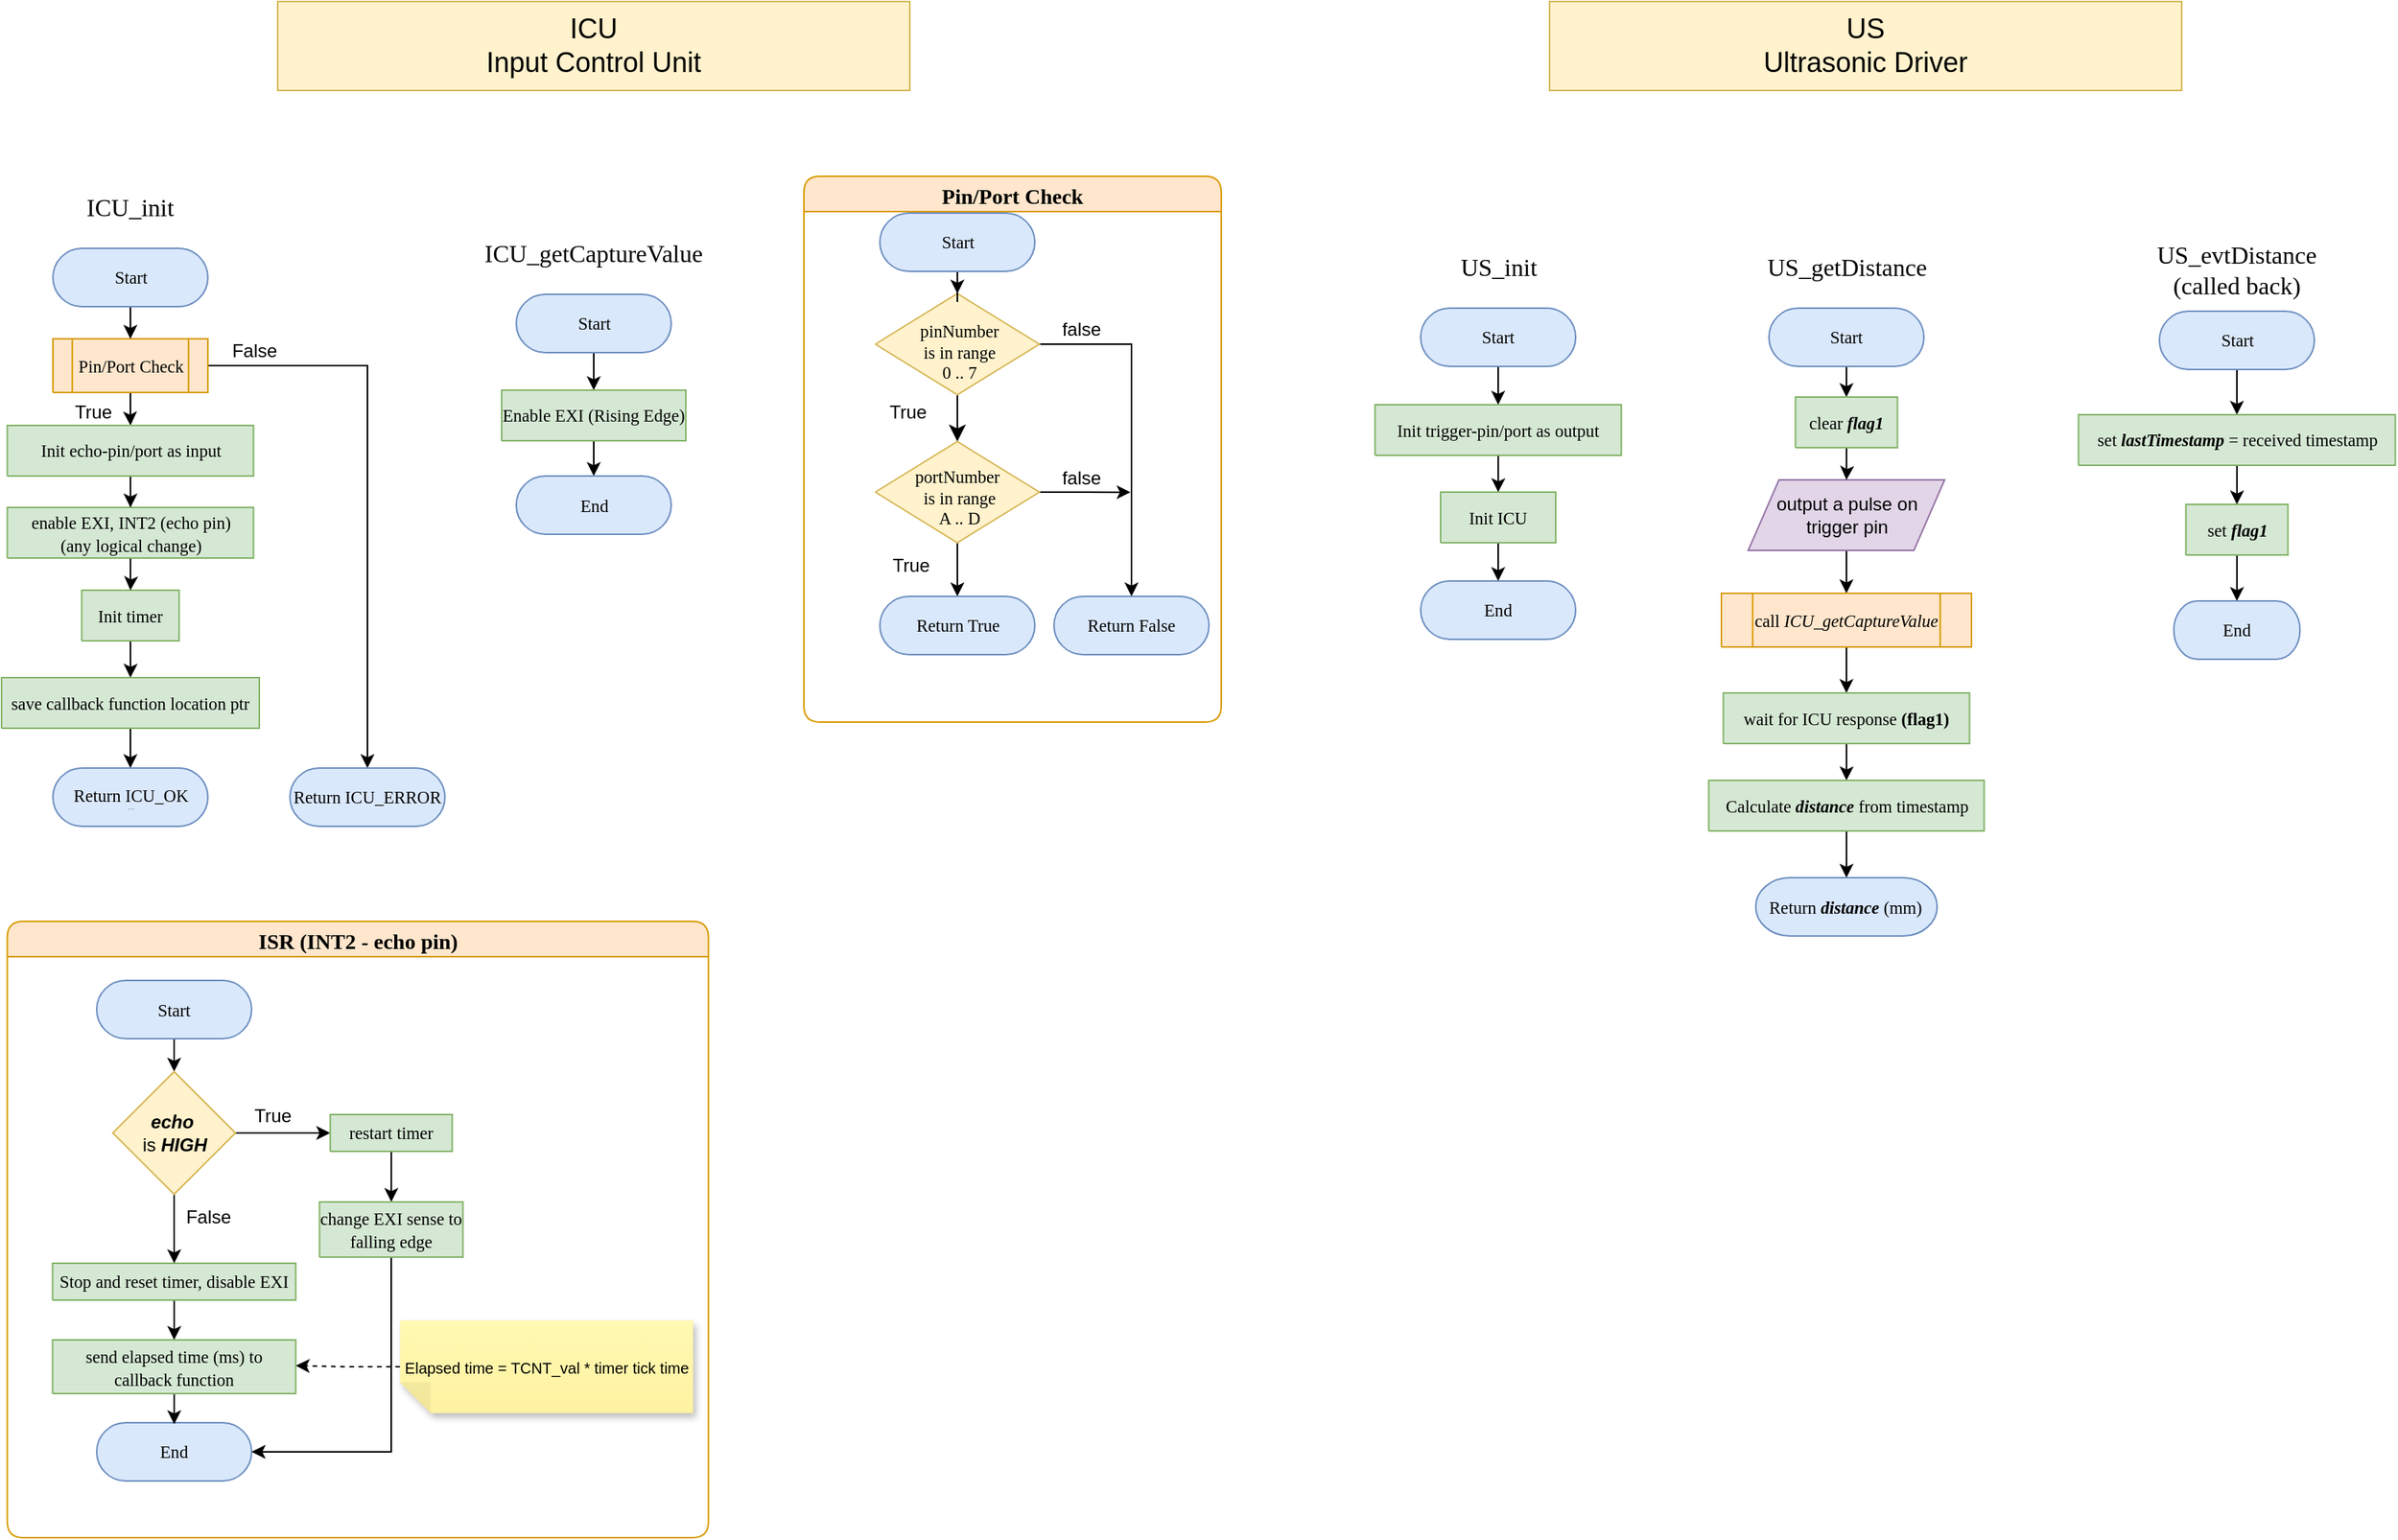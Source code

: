<mxfile version="21.2.8" type="device">
  <diagram name="Page-1" id="7oLeeqB4X83rpsUO6XK-">
    <mxGraphModel dx="1518" dy="399" grid="0" gridSize="10" guides="1" tooltips="1" connect="1" arrows="1" fold="1" page="1" pageScale="1" pageWidth="827" pageHeight="1169" math="0" shadow="0">
      <root>
        <mxCell id="0" />
        <mxCell id="1" parent="0" />
        <mxCell id="MiLEQ-yQkrviwAs_aEzq-48" value="&lt;font style=&quot;font-size: 14px;&quot;&gt;Pin/Port Check&lt;/font&gt;" style="swimlane;whiteSpace=wrap;html=1;rounded=1;fontSize=16;fontFamily=Calibri;fillColor=#ffe6cc;strokeColor=#d79b00;" parent="1" vertex="1">
          <mxGeometry x="-276" y="152" width="272" height="356" as="geometry">
            <mxRectangle x="-207" y="152.5" width="134" height="31" as="alternateBounds" />
          </mxGeometry>
        </mxCell>
        <mxCell id="MiLEQ-yQkrviwAs_aEzq-109" value="" style="edgeStyle=none;curved=1;rounded=1;orthogonalLoop=1;jettySize=auto;html=1;fontSize=12;startSize=8;endSize=8;entryX=0.5;entryY=0;entryDx=0;entryDy=0;entryPerimeter=0;" parent="MiLEQ-yQkrviwAs_aEzq-48" source="MiLEQ-yQkrviwAs_aEzq-51" target="MiLEQ-yQkrviwAs_aEzq-53" edge="1">
          <mxGeometry relative="1" as="geometry">
            <mxPoint x="100" y="187.5" as="targetPoint" />
          </mxGeometry>
        </mxCell>
        <mxCell id="kMEfwHQH93kzNKrFXiIq-14" style="edgeStyle=orthogonalEdgeStyle;rounded=0;orthogonalLoop=1;jettySize=auto;html=1;exitX=1;exitY=0.5;exitDx=0;exitDy=0;exitPerimeter=0;entryX=0.5;entryY=0;entryDx=0;entryDy=0;entryPerimeter=0;" edge="1" parent="MiLEQ-yQkrviwAs_aEzq-48" source="MiLEQ-yQkrviwAs_aEzq-51" target="kMEfwHQH93kzNKrFXiIq-11">
          <mxGeometry relative="1" as="geometry" />
        </mxCell>
        <UserObject label="" Function="EN_DIO_Error_T DIO_init(uint8_t pinNumber, EN_DIO_PORT_T portNumber, EN_DIO_DIRECTION_T direction);" tags="Flowchart" id="MiLEQ-yQkrviwAs_aEzq-51">
          <mxCell style="vsdxID=210;fillColor=#fff2cc;shape=stencil(UzV2Ls5ILEhVNTIoLinKz04tz0wpyVA1dlE1MsrMy0gtyiwBslSNXVWNndPyi1LTi/JL81Ig/IJEkEoQKze/DGRCBUSfAUiHkUElhGcK4bpBVOZk5iGpNEVVikeloQHZpsK0YlWLz1QgA+HFtMycHEgIIcujBwlQCBKcxq4A);strokeColor=#d6b656;spacingTop=-1;spacingBottom=-1;spacingLeft=-1;spacingRight=-1;points=[[1,0.5,0],[0.5,0,0],[0.5,0,0]];labelBackgroundColor=none;rounded=1;html=1;whiteSpace=wrap;fontFamily=Calibri;" parent="MiLEQ-yQkrviwAs_aEzq-48" vertex="1">
            <mxGeometry x="46.5" y="76.5" width="107" height="66" as="geometry" />
          </mxCell>
        </UserObject>
        <mxCell id="MiLEQ-yQkrviwAs_aEzq-52" value="&lt;div style=&quot;font-size: 1px&quot;&gt;&lt;p style=&quot;text-align:center;margin-left:0;margin-right:0;margin-top:0px;margin-bottom:0px;text-indent:0;vertical-align:middle;direction:ltr;&quot;&gt;&lt;font style=&quot;font-size: 11.29px; direction: ltr; letter-spacing: 0px; line-height: 120%; opacity: 1;&quot;&gt;pinNumber&lt;br&gt;is in range&lt;br&gt;0 .. 7&lt;br&gt;&lt;/font&gt;&lt;/p&gt;&lt;/div&gt;" style="text;vsdxID=210;fillColor=none;gradientColor=none;strokeColor=none;spacingTop=-1;spacingBottom=-1;spacingLeft=-1;spacingRight=-1;points=[[1,0.5,0],[0.5,0,0],[0.5,0,0]];labelBackgroundColor=none;rounded=1;html=1;whiteSpace=wrap;verticalAlign=middle;align=center;overflow=width;;html=1;fontColor=#000000;fontFamily=Calibri;" parent="MiLEQ-yQkrviwAs_aEzq-51" vertex="1">
          <mxGeometry x="10.93" y="13.66" width="89.27" height="50.01" as="geometry" />
        </mxCell>
        <mxCell id="kMEfwHQH93kzNKrFXiIq-4" style="edgeStyle=orthogonalEdgeStyle;rounded=0;orthogonalLoop=1;jettySize=auto;html=1;entryX=0.5;entryY=0;entryDx=0;entryDy=0;entryPerimeter=0;" edge="1" parent="MiLEQ-yQkrviwAs_aEzq-48" source="MiLEQ-yQkrviwAs_aEzq-53" target="kMEfwHQH93kzNKrFXiIq-3">
          <mxGeometry relative="1" as="geometry" />
        </mxCell>
        <mxCell id="kMEfwHQH93kzNKrFXiIq-15" style="edgeStyle=orthogonalEdgeStyle;rounded=0;orthogonalLoop=1;jettySize=auto;html=1;exitX=1;exitY=0.5;exitDx=0;exitDy=0;exitPerimeter=0;" edge="1" parent="MiLEQ-yQkrviwAs_aEzq-48" source="MiLEQ-yQkrviwAs_aEzq-53">
          <mxGeometry relative="1" as="geometry">
            <mxPoint x="212.905" y="206.095" as="targetPoint" />
          </mxGeometry>
        </mxCell>
        <UserObject label="" Function="EN_DIO_Error_T DIO_init(uint8_t pinNumber, EN_DIO_PORT_T portNumber, EN_DIO_DIRECTION_T direction);" tags="Flowchart" id="MiLEQ-yQkrviwAs_aEzq-53">
          <mxCell style="vsdxID=216;fillColor=#fff2cc;shape=stencil(UzV2Ls5ILEhVNTIoLinKz04tz0wpyVA1dlE1MsrMy0gtyiwBslSNXVWNndPyi1LTi/JL81Ig/IJEkEoQKze/DGRCBUSfAUiHkUElhGcK4bpBVOZk5iGpNEVVikeloQHZpsK0YlWLz1QgA+HFtMycHEgIIcujBwlQCBKcxq4A);strokeColor=#d6b656;spacingTop=-1;spacingBottom=-1;spacingLeft=-1;spacingRight=-1;points=[[1,0.5,0],[0.5,0,0],[0.5,0,0]];labelBackgroundColor=none;rounded=1;html=1;whiteSpace=wrap;fontFamily=Calibri;" parent="MiLEQ-yQkrviwAs_aEzq-48" vertex="1">
            <mxGeometry x="46.5" y="173" width="107" height="66" as="geometry" />
          </mxCell>
        </UserObject>
        <mxCell id="MiLEQ-yQkrviwAs_aEzq-54" value="&lt;div style=&quot;font-size: 1px&quot;&gt;&lt;p style=&quot;text-align:center;margin-left:0;margin-right:0;margin-top:0px;margin-bottom:0px;text-indent:0;vertical-align:middle;direction:ltr;&quot;&gt;&lt;font style=&quot;font-size: 11.29px; direction: ltr; letter-spacing: 0px; line-height: 120%; opacity: 1;&quot;&gt;portNumber&amp;nbsp;&lt;br&gt;is in range&lt;br&gt;A .. D&lt;br&gt;&lt;/font&gt;&lt;/p&gt;&lt;/div&gt;" style="text;vsdxID=216;fillColor=none;gradientColor=none;strokeColor=none;spacingTop=-1;spacingBottom=-1;spacingLeft=-1;spacingRight=-1;points=[[1,0.5,0],[0.5,0,0],[0.5,0,0]];labelBackgroundColor=none;rounded=1;html=1;whiteSpace=wrap;verticalAlign=middle;align=center;overflow=width;;html=1;fontColor=#000000;fontFamily=Calibri;" parent="MiLEQ-yQkrviwAs_aEzq-53" vertex="1">
          <mxGeometry x="10.93" y="11.66" width="89.27" height="50.01" as="geometry" />
        </mxCell>
        <mxCell id="kMEfwHQH93kzNKrFXiIq-2" style="edgeStyle=orthogonalEdgeStyle;rounded=0;orthogonalLoop=1;jettySize=auto;html=1;entryX=0.5;entryY=0;entryDx=0;entryDy=0;entryPerimeter=0;" edge="1" parent="MiLEQ-yQkrviwAs_aEzq-48" source="kMEfwHQH93kzNKrFXiIq-1" target="MiLEQ-yQkrviwAs_aEzq-51">
          <mxGeometry relative="1" as="geometry" />
        </mxCell>
        <UserObject label="&lt;div style=&quot;font-size: 1px&quot;&gt;&lt;font style=&quot;font-size: 11.29px; direction: ltr; letter-spacing: 0px; line-height: 120%; opacity: 1;&quot;&gt;Start&lt;br&gt;&lt;/font&gt;&lt;/div&gt;" Function="EN_DIO_Error_T DIO_init(uint8_t pinNumber, EN_DIO_PORT_T portNumber, EN_DIO_DIRECTION_T direction);" tags="Flowchart" id="kMEfwHQH93kzNKrFXiIq-1">
          <mxCell style="verticalAlign=middle;align=center;overflow=width;vsdxID=30;fillColor=#dae8fc;shape=stencil(tVLREoIgEPwaHnEQxsl3s/9gEpSJwDko7e+DsEkze2l627vdu5uFRaxyHe8FosR5sCcxqMZ3iO0Rpcp0ApQPCLEasUpaEC3Yi2lS3fOojOhsr3HDmObyMtsVcYqS29Qh5FEfklwrM5OXeUa/yjkcAwfr7TDpiyTfXvjkMR+Vw2A998qaBac5tAKHU1hq3i4oNwjRr9ofvayt/+Rk+yX/4iWA159KpXWKxJx/z0Bopfyw+g4=);strokeColor=#6c8ebf;spacingTop=-1;spacingBottom=-1;spacingLeft=-1;spacingRight=-1;points=[[0.5,1,0],[0.5,0,0],[0,0.5,0],[1,0.5,0]];labelBackgroundColor=none;rounded=1;html=1;whiteSpace=wrap;fontFamily=Calibri;" vertex="1" parent="MiLEQ-yQkrviwAs_aEzq-48">
            <mxGeometry x="49.5" y="24" width="101" height="38" as="geometry" />
          </mxCell>
        </UserObject>
        <UserObject label="&lt;div style=&quot;font-size: 1px&quot;&gt;&lt;font style=&quot;font-size: 11.29px; direction: ltr; letter-spacing: 0px; line-height: 120%; opacity: 1;&quot;&gt;Return True&lt;br&gt;&lt;/font&gt;&lt;/div&gt;" Function="EN_DIO_Error_T DIO_init(uint8_t pinNumber, EN_DIO_PORT_T portNumber, EN_DIO_DIRECTION_T direction);" tags="Flowchart" id="kMEfwHQH93kzNKrFXiIq-3">
          <mxCell style="verticalAlign=middle;align=center;overflow=width;vsdxID=30;fillColor=#dae8fc;shape=stencil(tVLREoIgEPwaHnEQxsl3s/9gEpSJwDko7e+DsEkze2l627vdu5uFRaxyHe8FosR5sCcxqMZ3iO0Rpcp0ApQPCLEasUpaEC3Yi2lS3fOojOhsr3HDmObyMtsVcYqS29Qh5FEfklwrM5OXeUa/yjkcAwfr7TDpiyTfXvjkMR+Vw2A998qaBac5tAKHU1hq3i4oNwjRr9ofvayt/+Rk+yX/4iWA159KpXWKxJx/z0Bopfyw+g4=);strokeColor=#6c8ebf;spacingTop=-1;spacingBottom=-1;spacingLeft=-1;spacingRight=-1;points=[[0.5,1,0],[0.5,0,0],[0,0.5,0],[1,0.5,0]];labelBackgroundColor=none;rounded=1;html=1;whiteSpace=wrap;fontFamily=Calibri;" vertex="1" parent="MiLEQ-yQkrviwAs_aEzq-48">
            <mxGeometry x="49.5" y="274" width="101" height="38" as="geometry" />
          </mxCell>
        </UserObject>
        <mxCell id="kMEfwHQH93kzNKrFXiIq-7" value="True" style="text;html=1;strokeColor=none;fillColor=none;align=center;verticalAlign=middle;whiteSpace=wrap;rounded=0;" vertex="1" parent="MiLEQ-yQkrviwAs_aEzq-48">
          <mxGeometry x="38.25" y="139" width="60" height="30" as="geometry" />
        </mxCell>
        <mxCell id="kMEfwHQH93kzNKrFXiIq-8" value="True" style="text;html=1;strokeColor=none;fillColor=none;align=center;verticalAlign=middle;whiteSpace=wrap;rounded=0;" vertex="1" parent="MiLEQ-yQkrviwAs_aEzq-48">
          <mxGeometry x="40.25" y="239" width="60" height="30" as="geometry" />
        </mxCell>
        <mxCell id="kMEfwHQH93kzNKrFXiIq-9" value="false" style="text;html=1;strokeColor=none;fillColor=none;align=center;verticalAlign=middle;whiteSpace=wrap;rounded=0;" vertex="1" parent="MiLEQ-yQkrviwAs_aEzq-48">
          <mxGeometry x="150.5" y="84" width="60" height="31" as="geometry" />
        </mxCell>
        <mxCell id="kMEfwHQH93kzNKrFXiIq-10" value="false" style="text;html=1;strokeColor=none;fillColor=none;align=center;verticalAlign=middle;whiteSpace=wrap;rounded=0;" vertex="1" parent="MiLEQ-yQkrviwAs_aEzq-48">
          <mxGeometry x="150.5" y="181" width="60" height="31" as="geometry" />
        </mxCell>
        <UserObject label="&lt;div style=&quot;font-size: 1px&quot;&gt;&lt;font style=&quot;font-size: 11.29px; direction: ltr; letter-spacing: 0px; line-height: 120%; opacity: 1;&quot;&gt;Return False&lt;br&gt;&lt;/font&gt;&lt;/div&gt;" Function="EN_DIO_Error_T DIO_init(uint8_t pinNumber, EN_DIO_PORT_T portNumber, EN_DIO_DIRECTION_T direction);" tags="Flowchart" id="kMEfwHQH93kzNKrFXiIq-11">
          <mxCell style="verticalAlign=middle;align=center;overflow=width;vsdxID=30;fillColor=#dae8fc;shape=stencil(tVLREoIgEPwaHnEQxsl3s/9gEpSJwDko7e+DsEkze2l627vdu5uFRaxyHe8FosR5sCcxqMZ3iO0Rpcp0ApQPCLEasUpaEC3Yi2lS3fOojOhsr3HDmObyMtsVcYqS29Qh5FEfklwrM5OXeUa/yjkcAwfr7TDpiyTfXvjkMR+Vw2A998qaBac5tAKHU1hq3i4oNwjRr9ofvayt/+Rk+yX/4iWA159KpXWKxJx/z0Bopfyw+g4=);strokeColor=#6c8ebf;spacingTop=-1;spacingBottom=-1;spacingLeft=-1;spacingRight=-1;points=[[0.5,1,0],[0.5,0,0],[0,0.5,0],[1,0.5,0]];labelBackgroundColor=none;rounded=1;html=1;whiteSpace=wrap;fontFamily=Calibri;" vertex="1" parent="MiLEQ-yQkrviwAs_aEzq-48">
            <mxGeometry x="163" y="274" width="101" height="38" as="geometry" />
          </mxCell>
        </UserObject>
        <mxCell id="kMEfwHQH93kzNKrFXiIq-23" style="edgeStyle=orthogonalEdgeStyle;rounded=0;orthogonalLoop=1;jettySize=auto;html=1;entryX=0.5;entryY=0;entryDx=0;entryDy=0;entryPerimeter=0;" edge="1" parent="1" source="Cari82qWPhB8FJyJu9n--68" target="Wtc0Mjr5_YnkZb2gCMWr-1">
          <mxGeometry relative="1" as="geometry" />
        </mxCell>
        <UserObject label="&lt;div style=&quot;font-size: 1px&quot;&gt;&lt;font style=&quot;font-size: 11.29px; direction: ltr; letter-spacing: 0px; line-height: 120%; opacity: 1;&quot;&gt;Start&lt;br&gt;&lt;/font&gt;&lt;/div&gt;" Function="EN_DIO_Error_T DIO_init(uint8_t pinNumber, EN_DIO_PORT_T portNumber, EN_DIO_DIRECTION_T direction);" tags="Flowchart" id="Cari82qWPhB8FJyJu9n--68">
          <mxCell style="verticalAlign=middle;align=center;overflow=width;vsdxID=30;fillColor=#dae8fc;shape=stencil(tVLREoIgEPwaHnEQxsl3s/9gEpSJwDko7e+DsEkze2l627vdu5uFRaxyHe8FosR5sCcxqMZ3iO0Rpcp0ApQPCLEasUpaEC3Yi2lS3fOojOhsr3HDmObyMtsVcYqS29Qh5FEfklwrM5OXeUa/yjkcAwfr7TDpiyTfXvjkMR+Vw2A998qaBac5tAKHU1hq3i4oNwjRr9ofvayt/+Rk+yX/4iWA159KpXWKxJx/z0Bopfyw+g4=);strokeColor=#6c8ebf;spacingTop=-1;spacingBottom=-1;spacingLeft=-1;spacingRight=-1;points=[[0.5,1,0],[0.5,0,0],[0,0.5,0],[1,0.5,0]];labelBackgroundColor=none;rounded=1;html=1;whiteSpace=wrap;fontFamily=Calibri;" parent="1" vertex="1">
            <mxGeometry x="126" y="238" width="101" height="38" as="geometry" />
          </mxCell>
        </UserObject>
        <mxCell id="waw0lP77cIF_jgCd4xR0-8" style="edgeStyle=orthogonalEdgeStyle;rounded=0;orthogonalLoop=1;jettySize=auto;html=1;entryX=0.5;entryY=0;entryDx=0;entryDy=0;entryPerimeter=0;" parent="1" source="Wtc0Mjr5_YnkZb2gCMWr-1" target="waw0lP77cIF_jgCd4xR0-2" edge="1">
          <mxGeometry relative="1" as="geometry" />
        </mxCell>
        <UserObject label="&lt;div style=&quot;font-size: 1px&quot;&gt;&lt;font style=&quot;font-size: 11.29px; direction: ltr; letter-spacing: 0px; line-height: 120%; opacity: 1;&quot;&gt;Init trigger-pin/port as output&lt;br&gt;&lt;/font&gt;&lt;/div&gt;" Function="EN_DIO_Error_T DIO_toggle(uint8_t pinNumber, EN_DIO_PORT_T portNumber);  " tags="Flowchart" id="Wtc0Mjr5_YnkZb2gCMWr-1">
          <mxCell style="verticalAlign=middle;align=center;overflow=width;vsdxID=274;fillColor=#d5e8d4;shape=stencil(nZBLDoAgDERP0z3SIyjew0SURgSD+Lu9kMZoXLhwN9O+tukAlrNpJg1SzDH4QW/URgNYgZTkjA4UkwJUgGXng+6DX1zLfmoymdXo17xh5zmRJ6Q42BWCfc2oJfdAr+Yv+AP9Cb7OJ3H/2JG1HNGz/84klThPVCc=);strokeColor=#82b366;spacingTop=-1;spacingBottom=-1;spacingLeft=-1;spacingRight=-1;points=[[0,0.5,0],[1,0.5,0],[0.5,1,0],[0.5,0,0]];labelBackgroundColor=none;rounded=1;html=1;whiteSpace=wrap;fontFamily=Calibri;" parent="1" vertex="1">
            <mxGeometry x="96.25" y="301" width="160.5" height="33" as="geometry" />
          </mxCell>
        </UserObject>
        <mxCell id="waw0lP77cIF_jgCd4xR0-1" value="US_init" style="text;html=1;strokeColor=none;fillColor=none;align=center;verticalAlign=middle;whiteSpace=wrap;rounded=0;fontSize=16;fontFamily=Calibri;" parent="1" vertex="1">
          <mxGeometry x="121.5" y="196" width="110" height="30" as="geometry" />
        </mxCell>
        <mxCell id="waw0lP77cIF_jgCd4xR0-9" style="edgeStyle=orthogonalEdgeStyle;rounded=0;orthogonalLoop=1;jettySize=auto;html=1;entryX=0.5;entryY=0;entryDx=0;entryDy=0;entryPerimeter=0;" parent="1" source="waw0lP77cIF_jgCd4xR0-2" edge="1">
          <mxGeometry relative="1" as="geometry">
            <mxPoint x="176.5" y="416" as="targetPoint" />
          </mxGeometry>
        </mxCell>
        <UserObject label="&lt;div style=&quot;&quot;&gt;&lt;span style=&quot;font-size: 11.29px;&quot;&gt;Init ICU&lt;/span&gt;&lt;/div&gt;" Function="EN_DIO_Error_T DIO_toggle(uint8_t pinNumber, EN_DIO_PORT_T portNumber);  " tags="Flowchart" id="waw0lP77cIF_jgCd4xR0-2">
          <mxCell style="verticalAlign=middle;align=center;overflow=width;vsdxID=274;fillColor=#d5e8d4;shape=stencil(nZBLDoAgDERP0z3SIyjew0SURgSD+Lu9kMZoXLhwN9O+tukAlrNpJg1SzDH4QW/URgNYgZTkjA4UkwJUgGXng+6DX1zLfmoymdXo17xh5zmRJ6Q42BWCfc2oJfdAr+Yv+AP9Cb7OJ3H/2JG1HNGz/84klThPVCc=);strokeColor=#82b366;spacingTop=-1;spacingBottom=-1;spacingLeft=-1;spacingRight=-1;points=[[0,0.5,0],[1,0.5,0],[0.5,1,0],[0.5,0,0]];labelBackgroundColor=none;rounded=1;html=1;whiteSpace=wrap;fontFamily=Calibri;" parent="1" vertex="1">
            <mxGeometry x="139" y="358" width="75" height="33" as="geometry" />
          </mxCell>
        </UserObject>
        <UserObject label="&lt;div style=&quot;font-size: 1px&quot;&gt;&lt;font style=&quot;font-size: 11.29px; direction: ltr; letter-spacing: 0px; line-height: 120%; opacity: 1;&quot;&gt;End&lt;br&gt;&lt;/font&gt;&lt;/div&gt;" Function="EN_DIO_Error_T DIO_init(uint8_t pinNumber, EN_DIO_PORT_T portNumber, EN_DIO_DIRECTION_T direction);" tags="Flowchart" id="waw0lP77cIF_jgCd4xR0-4">
          <mxCell style="verticalAlign=middle;align=center;overflow=width;vsdxID=30;fillColor=#dae8fc;shape=stencil(tVLREoIgEPwaHnEQxsl3s/9gEpSJwDko7e+DsEkze2l627vdu5uFRaxyHe8FosR5sCcxqMZ3iO0Rpcp0ApQPCLEasUpaEC3Yi2lS3fOojOhsr3HDmObyMtsVcYqS29Qh5FEfklwrM5OXeUa/yjkcAwfr7TDpiyTfXvjkMR+Vw2A998qaBac5tAKHU1hq3i4oNwjRr9ofvayt/+Rk+yX/4iWA159KpXWKxJx/z0Bopfyw+g4=);strokeColor=#6c8ebf;spacingTop=-1;spacingBottom=-1;spacingLeft=-1;spacingRight=-1;points=[[0.5,1,0],[0.5,0,0],[0,0.5,0],[1,0.5,0]];labelBackgroundColor=none;rounded=1;html=1;whiteSpace=wrap;fontFamily=Calibri;" parent="1" vertex="1">
            <mxGeometry x="126" y="416" width="101" height="38" as="geometry" />
          </mxCell>
        </UserObject>
        <mxCell id="waw0lP77cIF_jgCd4xR0-11" style="rounded=1;fontColor=#000000;fontFamily=Calibri;" parent="1" vertex="1">
          <mxGeometry x="-648.75" y="494" as="geometry" />
        </mxCell>
        <mxCell id="waw0lP77cIF_jgCd4xR0-12" style="rounded=1;fontColor=#000000;fontFamily=Calibri;" parent="1" vertex="1">
          <mxGeometry x="-648.75" y="483" as="geometry" />
        </mxCell>
        <mxCell id="CZMHbth-sNcNCYmR4d3A-5" value="" style="edgeStyle=orthogonalEdgeStyle;rounded=0;orthogonalLoop=1;jettySize=auto;html=1;" parent="1" source="waw0lP77cIF_jgCd4xR0-14" target="CZMHbth-sNcNCYmR4d3A-4" edge="1">
          <mxGeometry relative="1" as="geometry" />
        </mxCell>
        <mxCell id="kMEfwHQH93kzNKrFXiIq-17" style="edgeStyle=orthogonalEdgeStyle;rounded=0;orthogonalLoop=1;jettySize=auto;html=1;entryX=0.5;entryY=0;entryDx=0;entryDy=0;entryPerimeter=0;" edge="1" parent="1" source="waw0lP77cIF_jgCd4xR0-14" target="kMEfwHQH93kzNKrFXiIq-16">
          <mxGeometry relative="1" as="geometry" />
        </mxCell>
        <UserObject label="&lt;div style=&quot;font-size: 1px&quot;&gt;&lt;font style=&quot;font-size: 11.29px; direction: ltr; letter-spacing: 0px; line-height: 120%; opacity: 1;&quot;&gt;Pin/Port Check&lt;br&gt;&lt;/font&gt;&lt;/div&gt;" Function="EN_DIO_Error_T DIO_write(uint8_t pinNumber, EN_DIO_PORT_T portNumber, uint8_t value); " tags="Flowchart" id="waw0lP77cIF_jgCd4xR0-14">
          <mxCell style="verticalAlign=middle;align=center;overflow=width;vsdxID=235;shape=stencil(nZLRDsIgDEW/pq+GlRh9n/M/loyNRoSFodO/F9JMHWYm29u99LTkFkCWg657BSiG4N1FjdQEDfIEiGS18hSiAlmBLFvnVefdzTbs+zqRSV3dPU14cJ9IHSie7ArB/syoIfuFTsVN8B90I5hdH8UnY0vG8Ire9aUFFLjbr4iV0zN2Pvl4WDP5h15OlyWLIn/teMQ/RVYv);spacingTop=-1;spacingBottom=-1;spacingLeft=-1;spacingRight=-1;points=[[0,0.5,0],[1,0.5,0],[0.5,1,0],[0.5,0,0]];labelBackgroundColor=none;rounded=1;html=1;whiteSpace=wrap;fillColor=#ffe6cc;strokeColor=#d79b00;fontFamily=Calibri;" parent="1" vertex="1">
            <mxGeometry x="-765.5" y="258" width="101" height="35" as="geometry" />
          </mxCell>
        </UserObject>
        <mxCell id="waw0lP77cIF_jgCd4xR0-15" style="edgeStyle=orthogonalEdgeStyle;rounded=0;orthogonalLoop=1;jettySize=auto;html=1;entryX=0.5;entryY=0;entryDx=0;entryDy=0;entryPerimeter=0;" parent="1" source="waw0lP77cIF_jgCd4xR0-16" target="waw0lP77cIF_jgCd4xR0-14" edge="1">
          <mxGeometry relative="1" as="geometry" />
        </mxCell>
        <UserObject label="&lt;div style=&quot;font-size: 1px&quot;&gt;&lt;font style=&quot;font-size: 11.29px; direction: ltr; letter-spacing: 0px; line-height: 120%; opacity: 1;&quot;&gt;Start&lt;br&gt;&lt;/font&gt;&lt;/div&gt;" Function="EN_DIO_Error_T DIO_init(uint8_t pinNumber, EN_DIO_PORT_T portNumber, EN_DIO_DIRECTION_T direction);" tags="Flowchart" id="waw0lP77cIF_jgCd4xR0-16">
          <mxCell style="verticalAlign=middle;align=center;overflow=width;vsdxID=30;fillColor=#dae8fc;shape=stencil(tVLREoIgEPwaHnEQxsl3s/9gEpSJwDko7e+DsEkze2l627vdu5uFRaxyHe8FosR5sCcxqMZ3iO0Rpcp0ApQPCLEasUpaEC3Yi2lS3fOojOhsr3HDmObyMtsVcYqS29Qh5FEfklwrM5OXeUa/yjkcAwfr7TDpiyTfXvjkMR+Vw2A998qaBac5tAKHU1hq3i4oNwjRr9ofvayt/+Rk+yX/4iWA159KpXWKxJx/z0Bopfyw+g4=);strokeColor=#6c8ebf;spacingTop=-1;spacingBottom=-1;spacingLeft=-1;spacingRight=-1;points=[[0.5,1,0],[0.5,0,0],[0,0.5,0],[1,0.5,0]];labelBackgroundColor=none;rounded=1;html=1;whiteSpace=wrap;fontFamily=Calibri;" parent="1" vertex="1">
            <mxGeometry x="-765.5" y="199" width="101" height="38" as="geometry" />
          </mxCell>
        </UserObject>
        <mxCell id="waw0lP77cIF_jgCd4xR0-17" style="edgeStyle=orthogonalEdgeStyle;rounded=0;orthogonalLoop=1;jettySize=auto;html=1;entryX=0.5;entryY=0;entryDx=0;entryDy=0;entryPerimeter=0;" parent="1" source="waw0lP77cIF_jgCd4xR0-18" target="waw0lP77cIF_jgCd4xR0-21" edge="1">
          <mxGeometry relative="1" as="geometry" />
        </mxCell>
        <UserObject label="&lt;div style=&quot;font-size: 1px&quot;&gt;&lt;font style=&quot;font-size: 11.29px; direction: ltr; letter-spacing: 0px; line-height: 120%; opacity: 1;&quot;&gt;Init timer&lt;/font&gt;&lt;/div&gt;" Function="EN_DIO_Error_T DIO_toggle(uint8_t pinNumber, EN_DIO_PORT_T portNumber);  " tags="Flowchart" id="waw0lP77cIF_jgCd4xR0-18">
          <mxCell style="verticalAlign=middle;align=center;overflow=width;vsdxID=274;fillColor=#d5e8d4;shape=stencil(nZBLDoAgDERP0z3SIyjew0SURgSD+Lu9kMZoXLhwN9O+tukAlrNpJg1SzDH4QW/URgNYgZTkjA4UkwJUgGXng+6DX1zLfmoymdXo17xh5zmRJ6Q42BWCfc2oJfdAr+Yv+AP9Cb7OJ3H/2JG1HNGz/84klThPVCc=);strokeColor=#82b366;spacingTop=-1;spacingBottom=-1;spacingLeft=-1;spacingRight=-1;points=[[0,0.5,0],[1,0.5,0],[0.5,1,0],[0.5,0,0]];labelBackgroundColor=none;rounded=1;html=1;whiteSpace=wrap;fontFamily=Calibri;" parent="1" vertex="1">
            <mxGeometry x="-746.75" y="422" width="63.5" height="33" as="geometry" />
          </mxCell>
        </UserObject>
        <mxCell id="waw0lP77cIF_jgCd4xR0-19" value="ICU_init" style="text;html=1;strokeColor=none;fillColor=none;align=center;verticalAlign=middle;whiteSpace=wrap;rounded=0;fontSize=16;fontFamily=Calibri;" parent="1" vertex="1">
          <mxGeometry x="-770" y="157" width="110" height="30" as="geometry" />
        </mxCell>
        <mxCell id="waw0lP77cIF_jgCd4xR0-20" style="edgeStyle=orthogonalEdgeStyle;rounded=0;orthogonalLoop=1;jettySize=auto;html=1;entryX=0.5;entryY=0;entryDx=0;entryDy=0;entryPerimeter=0;" parent="1" source="waw0lP77cIF_jgCd4xR0-21" target="waw0lP77cIF_jgCd4xR0-24" edge="1">
          <mxGeometry relative="1" as="geometry">
            <mxPoint x="-715" y="537" as="targetPoint" />
          </mxGeometry>
        </mxCell>
        <UserObject label="&lt;div style=&quot;&quot;&gt;&lt;span style=&quot;font-size: 11.29px;&quot;&gt;save callback function location ptr&lt;/span&gt;&lt;/div&gt;" Function="EN_DIO_Error_T DIO_toggle(uint8_t pinNumber, EN_DIO_PORT_T portNumber);  " tags="Flowchart" id="waw0lP77cIF_jgCd4xR0-21">
          <mxCell style="verticalAlign=middle;align=center;overflow=width;vsdxID=274;fillColor=#d5e8d4;shape=stencil(nZBLDoAgDERP0z3SIyjew0SURgSD+Lu9kMZoXLhwN9O+tukAlrNpJg1SzDH4QW/URgNYgZTkjA4UkwJUgGXng+6DX1zLfmoymdXo17xh5zmRJ6Q42BWCfc2oJfdAr+Yv+AP9Cb7OJ3H/2JG1HNGz/84klThPVCc=);strokeColor=#82b366;spacingTop=-1;spacingBottom=-1;spacingLeft=-1;spacingRight=-1;points=[[0,0.5,0],[1,0.5,0],[0.5,1,0],[0.5,0,0]];labelBackgroundColor=none;rounded=1;html=1;whiteSpace=wrap;fontFamily=Calibri;" parent="1" vertex="1">
            <mxGeometry x="-799" y="479" width="168" height="33" as="geometry" />
          </mxCell>
        </UserObject>
        <UserObject label="&lt;div style=&quot;font-size: 1px&quot;&gt;&lt;font style=&quot;font-size: 11.29px; direction: ltr; letter-spacing: 0px; line-height: 120%; opacity: 1;&quot;&gt;Return ICU_OK&lt;br&gt;&lt;/font&gt;ICU_OK&lt;/div&gt;" Function="EN_DIO_Error_T DIO_init(uint8_t pinNumber, EN_DIO_PORT_T portNumber, EN_DIO_DIRECTION_T direction);" tags="Flowchart" id="waw0lP77cIF_jgCd4xR0-24">
          <mxCell style="verticalAlign=middle;align=center;overflow=width;vsdxID=30;fillColor=#dae8fc;shape=stencil(tVLREoIgEPwaHnEQxsl3s/9gEpSJwDko7e+DsEkze2l627vdu5uFRaxyHe8FosR5sCcxqMZ3iO0Rpcp0ApQPCLEasUpaEC3Yi2lS3fOojOhsr3HDmObyMtsVcYqS29Qh5FEfklwrM5OXeUa/yjkcAwfr7TDpiyTfXvjkMR+Vw2A998qaBac5tAKHU1hq3i4oNwjRr9ofvayt/+Rk+yX/4iWA159KpXWKxJx/z0Bopfyw+g4=);strokeColor=#6c8ebf;spacingTop=-1;spacingBottom=-1;spacingLeft=-1;spacingRight=-1;points=[[0.5,1,0],[0.5,0,0],[0,0.5,0],[1,0.5,0]];labelBackgroundColor=none;rounded=1;html=1;whiteSpace=wrap;fontFamily=Calibri;" parent="1" vertex="1">
            <mxGeometry x="-765.5" y="538" width="101" height="38" as="geometry" />
          </mxCell>
        </UserObject>
        <mxCell id="waw0lP77cIF_jgCd4xR0-26" style="rounded=1;fontColor=#000000;fontFamily=Calibri;" parent="1" vertex="1">
          <mxGeometry x="-346.75" y="418" as="geometry" />
        </mxCell>
        <mxCell id="waw0lP77cIF_jgCd4xR0-27" style="rounded=1;fontColor=#000000;fontFamily=Calibri;" parent="1" vertex="1">
          <mxGeometry x="-346.75" y="407" as="geometry" />
        </mxCell>
        <mxCell id="waw0lP77cIF_jgCd4xR0-30" style="edgeStyle=orthogonalEdgeStyle;rounded=0;orthogonalLoop=1;jettySize=auto;html=1;entryX=0.5;entryY=0;entryDx=0;entryDy=0;entryPerimeter=0;" parent="1" source="waw0lP77cIF_jgCd4xR0-31" target="waw0lP77cIF_jgCd4xR0-33" edge="1">
          <mxGeometry relative="1" as="geometry">
            <mxPoint x="-413" y="288" as="targetPoint" />
          </mxGeometry>
        </mxCell>
        <UserObject label="&lt;div style=&quot;font-size: 1px&quot;&gt;&lt;font style=&quot;font-size: 11.29px; direction: ltr; letter-spacing: 0px; line-height: 120%; opacity: 1;&quot;&gt;Start&lt;br&gt;&lt;/font&gt;&lt;/div&gt;" Function="EN_DIO_Error_T DIO_init(uint8_t pinNumber, EN_DIO_PORT_T portNumber, EN_DIO_DIRECTION_T direction);" tags="Flowchart" id="waw0lP77cIF_jgCd4xR0-31">
          <mxCell style="verticalAlign=middle;align=center;overflow=width;vsdxID=30;fillColor=#dae8fc;shape=stencil(tVLREoIgEPwaHnEQxsl3s/9gEpSJwDko7e+DsEkze2l627vdu5uFRaxyHe8FosR5sCcxqMZ3iO0Rpcp0ApQPCLEasUpaEC3Yi2lS3fOojOhsr3HDmObyMtsVcYqS29Qh5FEfklwrM5OXeUa/yjkcAwfr7TDpiyTfXvjkMR+Vw2A998qaBac5tAKHU1hq3i4oNwjRr9ofvayt/+Rk+yX/4iWA159KpXWKxJx/z0Bopfyw+g4=);strokeColor=#6c8ebf;spacingTop=-1;spacingBottom=-1;spacingLeft=-1;spacingRight=-1;points=[[0.5,1,0],[0.5,0,0],[0,0.5,0],[1,0.5,0]];labelBackgroundColor=none;rounded=1;html=1;whiteSpace=wrap;fontFamily=Calibri;" parent="1" vertex="1">
            <mxGeometry x="-463.5" y="229" width="101" height="38" as="geometry" />
          </mxCell>
        </UserObject>
        <mxCell id="waw0lP77cIF_jgCd4xR0-38" style="edgeStyle=orthogonalEdgeStyle;rounded=0;orthogonalLoop=1;jettySize=auto;html=1;entryX=0.5;entryY=0;entryDx=0;entryDy=0;entryPerimeter=0;" parent="1" source="waw0lP77cIF_jgCd4xR0-33" target="waw0lP77cIF_jgCd4xR0-37" edge="1">
          <mxGeometry relative="1" as="geometry" />
        </mxCell>
        <UserObject label="&lt;div style=&quot;font-size: 1px&quot;&gt;&lt;font style=&quot;font-size: 11.29px; direction: ltr; letter-spacing: 0px; line-height: 120%; opacity: 1;&quot;&gt;Enable EXI (Rising Edge)&lt;/font&gt;&lt;/div&gt;" Function="EN_DIO_Error_T DIO_toggle(uint8_t pinNumber, EN_DIO_PORT_T portNumber);  " tags="Flowchart" id="waw0lP77cIF_jgCd4xR0-33">
          <mxCell style="verticalAlign=middle;align=center;overflow=width;vsdxID=274;fillColor=#d5e8d4;shape=stencil(nZBLDoAgDERP0z3SIyjew0SURgSD+Lu9kMZoXLhwN9O+tukAlrNpJg1SzDH4QW/URgNYgZTkjA4UkwJUgGXng+6DX1zLfmoymdXo17xh5zmRJ6Q42BWCfc2oJfdAr+Yv+AP9Cb7OJ3H/2JG1HNGz/84klThPVCc=);strokeColor=#82b366;spacingTop=-1;spacingBottom=-1;spacingLeft=-1;spacingRight=-1;points=[[0,0.5,0],[1,0.5,0],[0.5,1,0],[0.5,0,0]];labelBackgroundColor=none;rounded=1;html=1;whiteSpace=wrap;fontFamily=Calibri;" parent="1" vertex="1">
            <mxGeometry x="-473" y="291.5" width="120" height="33" as="geometry" />
          </mxCell>
        </UserObject>
        <mxCell id="waw0lP77cIF_jgCd4xR0-34" value="ICU_getCaptureValue" style="text;html=1;strokeColor=none;fillColor=none;align=center;verticalAlign=middle;whiteSpace=wrap;rounded=0;fontSize=16;fontFamily=Calibri;" parent="1" vertex="1">
          <mxGeometry x="-492.75" y="187" width="159.5" height="30" as="geometry" />
        </mxCell>
        <UserObject label="&lt;div style=&quot;font-size: 1px&quot;&gt;&lt;font style=&quot;font-size: 11.29px; direction: ltr; letter-spacing: 0px; line-height: 120%; opacity: 1;&quot;&gt;End&lt;br&gt;&lt;/font&gt;&lt;/div&gt;" Function="EN_DIO_Error_T DIO_init(uint8_t pinNumber, EN_DIO_PORT_T portNumber, EN_DIO_DIRECTION_T direction);" tags="Flowchart" id="waw0lP77cIF_jgCd4xR0-37">
          <mxCell style="verticalAlign=middle;align=center;overflow=width;vsdxID=30;fillColor=#dae8fc;shape=stencil(tVLREoIgEPwaHnEQxsl3s/9gEpSJwDko7e+DsEkze2l627vdu5uFRaxyHe8FosR5sCcxqMZ3iO0Rpcp0ApQPCLEasUpaEC3Yi2lS3fOojOhsr3HDmObyMtsVcYqS29Qh5FEfklwrM5OXeUa/yjkcAwfr7TDpiyTfXvjkMR+Vw2A998qaBac5tAKHU1hq3i4oNwjRr9ofvayt/+Rk+yX/4iWA159KpXWKxJx/z0Bopfyw+g4=);strokeColor=#6c8ebf;spacingTop=-1;spacingBottom=-1;spacingLeft=-1;spacingRight=-1;points=[[0.5,1,0],[0.5,0,0],[0,0.5,0],[1,0.5,0]];labelBackgroundColor=none;rounded=1;html=1;whiteSpace=wrap;fontFamily=Calibri;" parent="1" vertex="1">
            <mxGeometry x="-463.5" y="347.5" width="101" height="38" as="geometry" />
          </mxCell>
        </UserObject>
        <mxCell id="waw0lP77cIF_jgCd4xR0-74" style="rounded=1;fontColor=#000000;fontFamily=Calibri;" parent="1" vertex="1">
          <mxGeometry x="469.75" y="474" as="geometry" />
        </mxCell>
        <mxCell id="waw0lP77cIF_jgCd4xR0-75" style="rounded=1;fontColor=#000000;fontFamily=Calibri;" parent="1" vertex="1">
          <mxGeometry x="469.75" y="463" as="geometry" />
        </mxCell>
        <mxCell id="waw0lP77cIF_jgCd4xR0-117" value="" style="edgeStyle=orthogonalEdgeStyle;rounded=0;orthogonalLoop=1;jettySize=auto;html=1;" parent="1" source="waw0lP77cIF_jgCd4xR0-79" target="waw0lP77cIF_jgCd4xR0-116" edge="1">
          <mxGeometry relative="1" as="geometry" />
        </mxCell>
        <UserObject label="&lt;div style=&quot;font-size: 1px&quot;&gt;&lt;font style=&quot;font-size: 11.29px; direction: ltr; letter-spacing: 0px; line-height: 120%; opacity: 1;&quot;&gt;Start&lt;br&gt;&lt;/font&gt;&lt;/div&gt;" Function="EN_DIO_Error_T DIO_init(uint8_t pinNumber, EN_DIO_PORT_T portNumber, EN_DIO_DIRECTION_T direction);" tags="Flowchart" id="waw0lP77cIF_jgCd4xR0-79">
          <mxCell style="verticalAlign=middle;align=center;overflow=width;vsdxID=30;fillColor=#dae8fc;shape=stencil(tVLREoIgEPwaHnEQxsl3s/9gEpSJwDko7e+DsEkze2l627vdu5uFRaxyHe8FosR5sCcxqMZ3iO0Rpcp0ApQPCLEasUpaEC3Yi2lS3fOojOhsr3HDmObyMtsVcYqS29Qh5FEfklwrM5OXeUa/yjkcAwfr7TDpiyTfXvjkMR+Vw2A998qaBac5tAKHU1hq3i4oNwjRr9ofvayt/+Rk+yX/4iWA159KpXWKxJx/z0Bopfyw+g4=);strokeColor=#6c8ebf;spacingTop=-1;spacingBottom=-1;spacingLeft=-1;spacingRight=-1;points=[[0.5,1,0],[0.5,0,0],[0,0.5,0],[1,0.5,0]];labelBackgroundColor=none;rounded=1;html=1;whiteSpace=wrap;fontFamily=Calibri;" parent="1" vertex="1">
            <mxGeometry x="353" y="238" width="101" height="38" as="geometry" />
          </mxCell>
        </UserObject>
        <mxCell id="waw0lP77cIF_jgCd4xR0-82" value="US_getDistance" style="text;html=1;strokeColor=none;fillColor=none;align=center;verticalAlign=middle;whiteSpace=wrap;rounded=0;fontSize=16;fontFamily=Calibri;" parent="1" vertex="1">
          <mxGeometry x="348.5" y="196" width="110" height="30" as="geometry" />
        </mxCell>
        <mxCell id="waw0lP77cIF_jgCd4xR0-95" style="edgeStyle=orthogonalEdgeStyle;rounded=0;orthogonalLoop=1;jettySize=auto;html=1;entryX=0.5;entryY=0;entryDx=0;entryDy=0;entryPerimeter=0;" parent="1" source="waw0lP77cIF_jgCd4xR0-88" target="waw0lP77cIF_jgCd4xR0-90" edge="1">
          <mxGeometry relative="1" as="geometry" />
        </mxCell>
        <mxCell id="waw0lP77cIF_jgCd4xR0-88" value="output a pulse on trigger pin" style="shape=parallelogram;perimeter=parallelogramPerimeter;whiteSpace=wrap;html=1;fixedSize=1;fillColor=#e1d5e7;strokeColor=#9673a6;" parent="1" vertex="1">
          <mxGeometry x="339.5" y="350" width="128" height="46" as="geometry" />
        </mxCell>
        <mxCell id="waw0lP77cIF_jgCd4xR0-96" style="edgeStyle=orthogonalEdgeStyle;rounded=0;orthogonalLoop=1;jettySize=auto;html=1;entryX=0.5;entryY=0;entryDx=0;entryDy=0;entryPerimeter=0;" parent="1" source="waw0lP77cIF_jgCd4xR0-90" target="waw0lP77cIF_jgCd4xR0-91" edge="1">
          <mxGeometry relative="1" as="geometry" />
        </mxCell>
        <UserObject label="&lt;div style=&quot;font-size: 1px&quot;&gt;&lt;font style=&quot;font-size: 11.29px; direction: ltr; letter-spacing: 0px; line-height: 120%; opacity: 1;&quot;&gt;call &lt;i&gt;ICU_getCaptureValue&lt;/i&gt;&lt;br&gt;&lt;/font&gt;&lt;/div&gt;" Function="EN_DIO_Error_T DIO_write(uint8_t pinNumber, EN_DIO_PORT_T portNumber, uint8_t value); " tags="Flowchart" id="waw0lP77cIF_jgCd4xR0-90">
          <mxCell style="verticalAlign=middle;align=center;overflow=width;vsdxID=235;shape=stencil(nZLRDsIgDEW/pq+GlRh9n/M/loyNRoSFodO/F9JMHWYm29u99LTkFkCWg657BSiG4N1FjdQEDfIEiGS18hSiAlmBLFvnVefdzTbs+zqRSV3dPU14cJ9IHSie7ArB/syoIfuFTsVN8B90I5hdH8UnY0vG8Ire9aUFFLjbr4iV0zN2Pvl4WDP5h15OlyWLIn/teMQ/RVYv);spacingTop=-1;spacingBottom=-1;spacingLeft=-1;spacingRight=-1;points=[[0,0.5,0],[1,0.5,0],[0.5,1,0],[0.5,0,0]];labelBackgroundColor=none;rounded=1;html=1;whiteSpace=wrap;fillColor=#ffe6cc;strokeColor=#d79b00;fontFamily=Calibri;" parent="1" vertex="1">
            <mxGeometry x="322" y="424" width="163" height="35" as="geometry" />
          </mxCell>
        </UserObject>
        <mxCell id="waw0lP77cIF_jgCd4xR0-97" style="edgeStyle=orthogonalEdgeStyle;rounded=0;orthogonalLoop=1;jettySize=auto;html=1;entryX=0.5;entryY=0;entryDx=0;entryDy=0;entryPerimeter=0;" parent="1" source="waw0lP77cIF_jgCd4xR0-91" target="waw0lP77cIF_jgCd4xR0-92" edge="1">
          <mxGeometry relative="1" as="geometry" />
        </mxCell>
        <UserObject label="&lt;div style=&quot;&quot;&gt;&lt;span style=&quot;font-size: 11.29px;&quot;&gt;wait for ICU response &lt;b&gt;(flag1)&lt;/b&gt;&lt;/span&gt;&lt;/div&gt;" Function="EN_DIO_Error_T DIO_toggle(uint8_t pinNumber, EN_DIO_PORT_T portNumber);  " tags="Flowchart" id="waw0lP77cIF_jgCd4xR0-91">
          <mxCell style="verticalAlign=middle;align=center;overflow=width;vsdxID=274;fillColor=#d5e8d4;shape=stencil(nZBLDoAgDERP0z3SIyjew0SURgSD+Lu9kMZoXLhwN9O+tukAlrNpJg1SzDH4QW/URgNYgZTkjA4UkwJUgGXng+6DX1zLfmoymdXo17xh5zmRJ6Q42BWCfc2oJfdAr+Yv+AP9Cb7OJ3H/2JG1HNGz/84klThPVCc=);strokeColor=#82b366;spacingTop=-1;spacingBottom=-1;spacingLeft=-1;spacingRight=-1;points=[[0,0.5,0],[1,0.5,0],[0.5,1,0],[0.5,0,0]];labelBackgroundColor=none;rounded=1;html=1;whiteSpace=wrap;fontFamily=Calibri;" parent="1" vertex="1">
            <mxGeometry x="323.25" y="489" width="160.5" height="33" as="geometry" />
          </mxCell>
        </UserObject>
        <mxCell id="waw0lP77cIF_jgCd4xR0-98" style="edgeStyle=orthogonalEdgeStyle;rounded=0;orthogonalLoop=1;jettySize=auto;html=1;entryX=0.5;entryY=0;entryDx=0;entryDy=0;entryPerimeter=0;" parent="1" source="waw0lP77cIF_jgCd4xR0-92" target="waw0lP77cIF_jgCd4xR0-93" edge="1">
          <mxGeometry relative="1" as="geometry" />
        </mxCell>
        <UserObject label="&lt;div style=&quot;&quot;&gt;&lt;span style=&quot;font-size: 11.29px;&quot;&gt;Calculate &lt;b&gt;&lt;i&gt;distance &lt;/i&gt;&lt;/b&gt;from timestamp&lt;/span&gt;&lt;/div&gt;" Function="EN_DIO_Error_T DIO_toggle(uint8_t pinNumber, EN_DIO_PORT_T portNumber);  " tags="Flowchart" id="waw0lP77cIF_jgCd4xR0-92">
          <mxCell style="verticalAlign=middle;align=center;overflow=width;vsdxID=274;fillColor=#d5e8d4;shape=stencil(nZBLDoAgDERP0z3SIyjew0SURgSD+Lu9kMZoXLhwN9O+tukAlrNpJg1SzDH4QW/URgNYgZTkjA4UkwJUgGXng+6DX1zLfmoymdXo17xh5zmRJ6Q42BWCfc2oJfdAr+Yv+AP9Cb7OJ3H/2JG1HNGz/84klThPVCc=);strokeColor=#82b366;spacingTop=-1;spacingBottom=-1;spacingLeft=-1;spacingRight=-1;points=[[0,0.5,0],[1,0.5,0],[0.5,1,0],[0.5,0,0]];labelBackgroundColor=none;rounded=1;html=1;whiteSpace=wrap;fontFamily=Calibri;" parent="1" vertex="1">
            <mxGeometry x="313.75" y="546" width="179.5" height="33" as="geometry" />
          </mxCell>
        </UserObject>
        <UserObject label="&lt;div style=&quot;font-size: 1px&quot;&gt;&lt;font style=&quot;font-size: 11.29px; direction: ltr; letter-spacing: 0px; line-height: 120%; opacity: 1;&quot;&gt;Return &lt;b&gt;&lt;i&gt;distance &lt;/i&gt;&lt;/b&gt;(mm)&lt;/font&gt;&lt;/div&gt;" Function="EN_DIO_Error_T DIO_init(uint8_t pinNumber, EN_DIO_PORT_T portNumber, EN_DIO_DIRECTION_T direction);" tags="Flowchart" id="waw0lP77cIF_jgCd4xR0-93">
          <mxCell style="verticalAlign=middle;align=center;overflow=width;vsdxID=52;fillColor=#dae8fc;shape=stencil(tVLREoIgEPwaHnEQxsl3s/9gEpSJwDko7e+DsEkze2l627vdu5uFRaxyHe8FosR5sCcxqMZ3iO0Rpcp0ApQPCLEasUpaEC3Yi2lS3fOojOhsr3HDmObyMtsVcYqS29Qh5FEfklwrM5OXeUa/yjkcAwfr7TDpiyTfXvjkMR+Vw2A998qaBac5tAKHU1hq3i4oNwjRr9ofvayt/+Rk+yX/4iWA159KpXWKxJx/z0Bopfyw+g4=);strokeColor=#6c8ebf;spacingTop=-1;spacingBottom=-1;spacingLeft=-1;spacingRight=-1;points=[[0.5,1,0],[0.5,0,0],[0,0.5,0],[1,0.5,0]];labelBackgroundColor=none;rounded=1;html=1;whiteSpace=wrap;fontFamily=Calibri;" parent="1" vertex="1">
            <mxGeometry x="344.38" y="609.5" width="118.25" height="38" as="geometry" />
          </mxCell>
        </UserObject>
        <mxCell id="waw0lP77cIF_jgCd4xR0-113" style="edgeStyle=orthogonalEdgeStyle;rounded=0;orthogonalLoop=1;jettySize=auto;html=1;entryX=0.5;entryY=0;entryDx=0;entryDy=0;entryPerimeter=0;" parent="1" source="waw0lP77cIF_jgCd4xR0-102" target="waw0lP77cIF_jgCd4xR0-111" edge="1">
          <mxGeometry relative="1" as="geometry" />
        </mxCell>
        <UserObject label="&lt;div style=&quot;font-size: 1px&quot;&gt;&lt;font style=&quot;font-size: 11.29px; direction: ltr; letter-spacing: 0px; line-height: 120%; opacity: 1;&quot;&gt;Start&lt;br&gt;&lt;/font&gt;&lt;/div&gt;" Function="EN_DIO_Error_T DIO_init(uint8_t pinNumber, EN_DIO_PORT_T portNumber, EN_DIO_DIRECTION_T direction);" tags="Flowchart" id="waw0lP77cIF_jgCd4xR0-102">
          <mxCell style="verticalAlign=middle;align=center;overflow=width;vsdxID=30;fillColor=#dae8fc;shape=stencil(tVLREoIgEPwaHnEQxsl3s/9gEpSJwDko7e+DsEkze2l627vdu5uFRaxyHe8FosR5sCcxqMZ3iO0Rpcp0ApQPCLEasUpaEC3Yi2lS3fOojOhsr3HDmObyMtsVcYqS29Qh5FEfklwrM5OXeUa/yjkcAwfr7TDpiyTfXvjkMR+Vw2A998qaBac5tAKHU1hq3i4oNwjRr9ofvayt/+Rk+yX/4iWA159KpXWKxJx/z0Bopfyw+g4=);strokeColor=#6c8ebf;spacingTop=-1;spacingBottom=-1;spacingLeft=-1;spacingRight=-1;points=[[0.5,1,0],[0.5,0,0],[0,0.5,0],[1,0.5,0]];labelBackgroundColor=none;rounded=1;html=1;whiteSpace=wrap;fontFamily=Calibri;" parent="1" vertex="1">
            <mxGeometry x="607.5" y="240" width="101" height="38" as="geometry" />
          </mxCell>
        </UserObject>
        <mxCell id="waw0lP77cIF_jgCd4xR0-103" value="US_evtDistance (called back)" style="text;html=1;strokeColor=none;fillColor=none;align=center;verticalAlign=middle;whiteSpace=wrap;rounded=0;fontSize=16;fontFamily=Calibri;" parent="1" vertex="1">
          <mxGeometry x="603" y="198" width="110" height="30" as="geometry" />
        </mxCell>
        <mxCell id="waw0lP77cIF_jgCd4xR0-115" style="edgeStyle=orthogonalEdgeStyle;rounded=0;orthogonalLoop=1;jettySize=auto;html=1;entryX=0.5;entryY=0;entryDx=0;entryDy=0;entryPerimeter=0;" parent="1" source="waw0lP77cIF_jgCd4xR0-109" target="waw0lP77cIF_jgCd4xR0-112" edge="1">
          <mxGeometry relative="1" as="geometry" />
        </mxCell>
        <UserObject label="&lt;div style=&quot;&quot;&gt;&lt;span style=&quot;font-size: 11.29px;&quot;&gt;set&amp;nbsp;&lt;b&gt;&lt;i&gt;flag1&lt;/i&gt;&lt;/b&gt;&lt;/span&gt;&lt;/div&gt;" Function="EN_DIO_Error_T DIO_toggle(uint8_t pinNumber, EN_DIO_PORT_T portNumber);  " tags="Flowchart" id="waw0lP77cIF_jgCd4xR0-109">
          <mxCell style="verticalAlign=middle;align=center;overflow=width;vsdxID=274;fillColor=#d5e8d4;shape=stencil(nZBLDoAgDERP0z3SIyjew0SURgSD+Lu9kMZoXLhwN9O+tukAlrNpJg1SzDH4QW/URgNYgZTkjA4UkwJUgGXng+6DX1zLfmoymdXo17xh5zmRJ6Q42BWCfc2oJfdAr+Yv+AP9Cb7OJ3H/2JG1HNGz/84klThPVCc=);strokeColor=#82b366;spacingTop=-1;spacingBottom=-1;spacingLeft=-1;spacingRight=-1;points=[[0,0.5,0],[1,0.5,0],[0.5,1,0],[0.5,0,0]];labelBackgroundColor=none;rounded=1;html=1;whiteSpace=wrap;fontFamily=Calibri;" parent="1" vertex="1">
            <mxGeometry x="624.75" y="366" width="66.5" height="33" as="geometry" />
          </mxCell>
        </UserObject>
        <mxCell id="waw0lP77cIF_jgCd4xR0-114" style="edgeStyle=orthogonalEdgeStyle;rounded=0;orthogonalLoop=1;jettySize=auto;html=1;entryX=0.5;entryY=0;entryDx=0;entryDy=0;entryPerimeter=0;" parent="1" source="waw0lP77cIF_jgCd4xR0-111" target="waw0lP77cIF_jgCd4xR0-109" edge="1">
          <mxGeometry relative="1" as="geometry" />
        </mxCell>
        <UserObject label="&lt;div style=&quot;&quot;&gt;&lt;span style=&quot;font-size: 11.29px;&quot;&gt;set &lt;i style=&quot;font-weight: bold;&quot;&gt;lastTimestamp &lt;/i&gt;= received timestamp&lt;/span&gt;&lt;/div&gt;" Function="EN_DIO_Error_T DIO_toggle(uint8_t pinNumber, EN_DIO_PORT_T portNumber);  " tags="Flowchart" id="waw0lP77cIF_jgCd4xR0-111">
          <mxCell style="verticalAlign=middle;align=center;overflow=width;vsdxID=274;fillColor=#d5e8d4;shape=stencil(nZBLDoAgDERP0z3SIyjew0SURgSD+Lu9kMZoXLhwN9O+tukAlrNpJg1SzDH4QW/URgNYgZTkjA4UkwJUgGXng+6DX1zLfmoymdXo17xh5zmRJ6Q42BWCfc2oJfdAr+Yv+AP9Cb7OJ3H/2JG1HNGz/84klThPVCc=);strokeColor=#82b366;spacingTop=-1;spacingBottom=-1;spacingLeft=-1;spacingRight=-1;points=[[0,0.5,0],[1,0.5,0],[0.5,1,0],[0.5,0,0]];labelBackgroundColor=none;rounded=1;html=1;whiteSpace=wrap;fontFamily=Calibri;" parent="1" vertex="1">
            <mxGeometry x="554.75" y="307.5" width="206.5" height="33" as="geometry" />
          </mxCell>
        </UserObject>
        <UserObject label="&lt;div style=&quot;&quot;&gt;&lt;span style=&quot;font-size: 11.29px;&quot;&gt;End&lt;/span&gt;&lt;/div&gt;" Function="EN_DIO_Error_T DIO_init(uint8_t pinNumber, EN_DIO_PORT_T portNumber, EN_DIO_DIRECTION_T direction);" tags="Flowchart" id="waw0lP77cIF_jgCd4xR0-112">
          <mxCell style="verticalAlign=middle;align=center;overflow=width;vsdxID=52;fillColor=#dae8fc;shape=stencil(tVLREoIgEPwaHnEQxsl3s/9gEpSJwDko7e+DsEkze2l627vdu5uFRaxyHe8FosR5sCcxqMZ3iO0Rpcp0ApQPCLEasUpaEC3Yi2lS3fOojOhsr3HDmObyMtsVcYqS29Qh5FEfklwrM5OXeUa/yjkcAwfr7TDpiyTfXvjkMR+Vw2A998qaBac5tAKHU1hq3i4oNwjRr9ofvayt/+Rk+yX/4iWA159KpXWKxJx/z0Bopfyw+g4=);strokeColor=#6c8ebf;spacingTop=-1;spacingBottom=-1;spacingLeft=-1;spacingRight=-1;points=[[0.5,1,0],[0.5,0,0],[0,0.5,0],[1,0.5,0]];labelBackgroundColor=none;rounded=1;html=1;whiteSpace=wrap;fontFamily=Calibri;" parent="1" vertex="1">
            <mxGeometry x="616.87" y="429" width="82.25" height="38" as="geometry" />
          </mxCell>
        </UserObject>
        <mxCell id="waw0lP77cIF_jgCd4xR0-119" style="edgeStyle=orthogonalEdgeStyle;rounded=0;orthogonalLoop=1;jettySize=auto;html=1;entryX=0.5;entryY=0;entryDx=0;entryDy=0;" parent="1" source="waw0lP77cIF_jgCd4xR0-116" target="waw0lP77cIF_jgCd4xR0-88" edge="1">
          <mxGeometry relative="1" as="geometry" />
        </mxCell>
        <UserObject label="&lt;div style=&quot;&quot;&gt;&lt;span style=&quot;font-size: 11.29px;&quot;&gt;clear&amp;nbsp;&lt;b&gt;&lt;i&gt;flag1&lt;/i&gt;&lt;/b&gt;&lt;/span&gt;&lt;/div&gt;" Function="EN_DIO_Error_T DIO_toggle(uint8_t pinNumber, EN_DIO_PORT_T portNumber);  " tags="Flowchart" id="waw0lP77cIF_jgCd4xR0-116">
          <mxCell style="verticalAlign=middle;align=center;overflow=width;vsdxID=274;fillColor=#d5e8d4;shape=stencil(nZBLDoAgDERP0z3SIyjew0SURgSD+Lu9kMZoXLhwN9O+tukAlrNpJg1SzDH4QW/URgNYgZTkjA4UkwJUgGXng+6DX1zLfmoymdXo17xh5zmRJ6Q42BWCfc2oJfdAr+Yv+AP9Cb7OJ3H/2JG1HNGz/84klThPVCc=);strokeColor=#82b366;spacingTop=-1;spacingBottom=-1;spacingLeft=-1;spacingRight=-1;points=[[0,0.5,0],[1,0.5,0],[0.5,1,0],[0.5,0,0]];labelBackgroundColor=none;rounded=1;html=1;whiteSpace=wrap;fontFamily=Calibri;" parent="1" vertex="1">
            <mxGeometry x="370.26" y="296" width="66.5" height="33" as="geometry" />
          </mxCell>
        </UserObject>
        <mxCell id="waw0lP77cIF_jgCd4xR0-120" value="ICU&lt;br style=&quot;font-size: 18px;&quot;&gt;Input Control Unit" style="text;html=1;strokeColor=#d6b656;fillColor=#fff2cc;align=center;verticalAlign=middle;whiteSpace=wrap;rounded=0;fontSize=18;" parent="1" vertex="1">
          <mxGeometry x="-619" y="38" width="412" height="58" as="geometry" />
        </mxCell>
        <mxCell id="waw0lP77cIF_jgCd4xR0-121" value="US&lt;br&gt;Ultrasonic Driver" style="text;html=1;strokeColor=#d6b656;fillColor=#fff2cc;align=center;verticalAlign=middle;whiteSpace=wrap;rounded=0;fontSize=18;" parent="1" vertex="1">
          <mxGeometry x="210" y="38" width="412" height="58" as="geometry" />
        </mxCell>
        <mxCell id="CZMHbth-sNcNCYmR4d3A-8" style="edgeStyle=orthogonalEdgeStyle;rounded=0;orthogonalLoop=1;jettySize=auto;html=1;entryX=0.5;entryY=0;entryDx=0;entryDy=0;entryPerimeter=0;" parent="1" source="CZMHbth-sNcNCYmR4d3A-1" target="waw0lP77cIF_jgCd4xR0-18" edge="1">
          <mxGeometry relative="1" as="geometry" />
        </mxCell>
        <UserObject label="&lt;div style=&quot;&quot;&gt;&lt;span style=&quot;font-size: 11.29px;&quot;&gt;enable EXI, INT2 (echo pin)&lt;br&gt;(any logical change)&lt;/span&gt;&lt;/div&gt;" Function="EN_DIO_Error_T DIO_toggle(uint8_t pinNumber, EN_DIO_PORT_T portNumber);  " tags="Flowchart" id="CZMHbth-sNcNCYmR4d3A-1">
          <mxCell style="verticalAlign=middle;align=center;overflow=width;vsdxID=274;fillColor=#d5e8d4;shape=stencil(nZBLDoAgDERP0z3SIyjew0SURgSD+Lu9kMZoXLhwN9O+tukAlrNpJg1SzDH4QW/URgNYgZTkjA4UkwJUgGXng+6DX1zLfmoymdXo17xh5zmRJ6Q42BWCfc2oJfdAr+Yv+AP9Cb7OJ3H/2JG1HNGz/84klThPVCc=);strokeColor=#82b366;spacingTop=-1;spacingBottom=-1;spacingLeft=-1;spacingRight=-1;points=[[0,0.5,0],[1,0.5,0],[0.5,1,0],[0.5,0,0]];labelBackgroundColor=none;rounded=1;html=1;whiteSpace=wrap;fontFamily=Calibri;" parent="1" vertex="1">
            <mxGeometry x="-795.25" y="368" width="160.5" height="33" as="geometry" />
          </mxCell>
        </UserObject>
        <mxCell id="CZMHbth-sNcNCYmR4d3A-6" value="" style="edgeStyle=orthogonalEdgeStyle;rounded=0;orthogonalLoop=1;jettySize=auto;html=1;" parent="1" source="CZMHbth-sNcNCYmR4d3A-4" target="CZMHbth-sNcNCYmR4d3A-1" edge="1">
          <mxGeometry relative="1" as="geometry" />
        </mxCell>
        <UserObject label="&lt;div style=&quot;&quot;&gt;&lt;span style=&quot;font-size: 11.29px;&quot;&gt;Init echo-pin/port as input&lt;/span&gt;&lt;/div&gt;" Function="EN_DIO_Error_T DIO_toggle(uint8_t pinNumber, EN_DIO_PORT_T portNumber);  " tags="Flowchart" id="CZMHbth-sNcNCYmR4d3A-4">
          <mxCell style="verticalAlign=middle;align=center;overflow=width;vsdxID=274;fillColor=#d5e8d4;shape=stencil(nZBLDoAgDERP0z3SIyjew0SURgSD+Lu9kMZoXLhwN9O+tukAlrNpJg1SzDH4QW/URgNYgZTkjA4UkwJUgGXng+6DX1zLfmoymdXo17xh5zmRJ6Q42BWCfc2oJfdAr+Yv+AP9Cb7OJ3H/2JG1HNGz/84klThPVCc=);strokeColor=#82b366;spacingTop=-1;spacingBottom=-1;spacingLeft=-1;spacingRight=-1;points=[[0,0.5,0],[1,0.5,0],[0.5,1,0],[0.5,0,0]];labelBackgroundColor=none;rounded=1;html=1;whiteSpace=wrap;fontFamily=Calibri;" parent="1" vertex="1">
            <mxGeometry x="-795.25" y="314.5" width="160.5" height="33" as="geometry" />
          </mxCell>
        </UserObject>
        <UserObject label="&lt;div style=&quot;font-size: 1px&quot;&gt;&lt;font style=&quot;font-size: 11.29px; direction: ltr; letter-spacing: 0px; line-height: 120%; opacity: 1;&quot;&gt;Return ICU_ERROR&lt;br&gt;&lt;/font&gt;&lt;/div&gt;" Function="EN_DIO_Error_T DIO_init(uint8_t pinNumber, EN_DIO_PORT_T portNumber, EN_DIO_DIRECTION_T direction);" tags="Flowchart" id="kMEfwHQH93kzNKrFXiIq-16">
          <mxCell style="verticalAlign=middle;align=center;overflow=width;vsdxID=30;fillColor=#dae8fc;shape=stencil(tVLREoIgEPwaHnEQxsl3s/9gEpSJwDko7e+DsEkze2l627vdu5uFRaxyHe8FosR5sCcxqMZ3iO0Rpcp0ApQPCLEasUpaEC3Yi2lS3fOojOhsr3HDmObyMtsVcYqS29Qh5FEfklwrM5OXeUa/yjkcAwfr7TDpiyTfXvjkMR+Vw2A998qaBac5tAKHU1hq3i4oNwjRr9ofvayt/+Rk+yX/4iWA159KpXWKxJx/z0Bopfyw+g4=);strokeColor=#6c8ebf;spacingTop=-1;spacingBottom=-1;spacingLeft=-1;spacingRight=-1;points=[[0.5,1,0],[0.5,0,0],[0,0.5,0],[1,0.5,0]];labelBackgroundColor=none;rounded=1;html=1;whiteSpace=wrap;fontFamily=Calibri;" vertex="1" parent="1">
            <mxGeometry x="-611" y="538" width="101" height="38" as="geometry" />
          </mxCell>
        </UserObject>
        <mxCell id="kMEfwHQH93kzNKrFXiIq-18" value="True" style="text;html=1;strokeColor=none;fillColor=none;align=center;verticalAlign=middle;whiteSpace=wrap;rounded=0;" vertex="1" parent="1">
          <mxGeometry x="-769" y="291" width="60" height="30" as="geometry" />
        </mxCell>
        <mxCell id="kMEfwHQH93kzNKrFXiIq-19" value="False" style="text;html=1;strokeColor=none;fillColor=none;align=center;verticalAlign=middle;whiteSpace=wrap;rounded=0;" vertex="1" parent="1">
          <mxGeometry x="-664.5" y="251" width="60" height="30" as="geometry" />
        </mxCell>
        <mxCell id="waw0lP77cIF_jgCd4xR0-39" value="&lt;span style=&quot;font-size: 14px;&quot;&gt;ISR (INT2 - echo pin)&lt;/span&gt;" style="swimlane;whiteSpace=wrap;html=1;rounded=1;fontSize=16;fontFamily=Calibri;fillColor=#ffe6cc;strokeColor=#d79b00;" parent="1" vertex="1">
          <mxGeometry x="-795.25" y="638" width="457" height="402" as="geometry">
            <mxRectangle x="-207" y="152.5" width="134" height="31" as="alternateBounds" />
          </mxGeometry>
        </mxCell>
        <mxCell id="1lKavugEmWIM-l1PeXRf-5" value="" style="edgeStyle=orthogonalEdgeStyle;rounded=0;orthogonalLoop=1;jettySize=auto;html=1;" parent="waw0lP77cIF_jgCd4xR0-39" source="waw0lP77cIF_jgCd4xR0-48" target="1lKavugEmWIM-l1PeXRf-1" edge="1">
          <mxGeometry relative="1" as="geometry" />
        </mxCell>
        <UserObject label="&lt;div style=&quot;font-size: 1px&quot;&gt;&lt;font style=&quot;font-size: 11.29px; direction: ltr; letter-spacing: 0px; line-height: 120%; opacity: 1;&quot;&gt;Start&lt;br&gt;&lt;/font&gt;&lt;/div&gt;" Function="EN_DIO_Error_T DIO_init(uint8_t pinNumber, EN_DIO_PORT_T portNumber, EN_DIO_DIRECTION_T direction);" tags="Flowchart" id="waw0lP77cIF_jgCd4xR0-48">
          <mxCell style="verticalAlign=middle;align=center;overflow=width;vsdxID=30;fillColor=#dae8fc;shape=stencil(tVLREoIgEPwaHnEQxsl3s/9gEpSJwDko7e+DsEkze2l627vdu5uFRaxyHe8FosR5sCcxqMZ3iO0Rpcp0ApQPCLEasUpaEC3Yi2lS3fOojOhsr3HDmObyMtsVcYqS29Qh5FEfklwrM5OXeUa/yjkcAwfr7TDpiyTfXvjkMR+Vw2A998qaBac5tAKHU1hq3i4oNwjRr9ofvayt/+Rk+yX/4iWA159KpXWKxJx/z0Bopfyw+g4=);strokeColor=#6c8ebf;spacingTop=-1;spacingBottom=-1;spacingLeft=-1;spacingRight=-1;points=[[0.5,1,0],[0.5,0,0],[0,0.5,0],[1,0.5,0]];labelBackgroundColor=none;rounded=1;html=1;whiteSpace=wrap;fontFamily=Calibri;" parent="waw0lP77cIF_jgCd4xR0-39" vertex="1">
            <mxGeometry x="58.25" y="38.5" width="101" height="38" as="geometry" />
          </mxCell>
        </UserObject>
        <UserObject label="&lt;div style=&quot;font-size: 1px&quot;&gt;&lt;font style=&quot;font-size: 11.29px; direction: ltr; letter-spacing: 0px; line-height: 120%; opacity: 1;&quot;&gt;End&lt;br&gt;&lt;/font&gt;&lt;/div&gt;" Function="EN_DIO_Error_T DIO_init(uint8_t pinNumber, EN_DIO_PORT_T portNumber, EN_DIO_DIRECTION_T direction);" tags="Flowchart" id="waw0lP77cIF_jgCd4xR0-51">
          <mxCell style="verticalAlign=middle;align=center;overflow=width;vsdxID=30;fillColor=#dae8fc;shape=stencil(tVLREoIgEPwaHnEQxsl3s/9gEpSJwDko7e+DsEkze2l627vdu5uFRaxyHe8FosR5sCcxqMZ3iO0Rpcp0ApQPCLEasUpaEC3Yi2lS3fOojOhsr3HDmObyMtsVcYqS29Qh5FEfklwrM5OXeUa/yjkcAwfr7TDpiyTfXvjkMR+Vw2A998qaBac5tAKHU1hq3i4oNwjRr9ofvayt/+Rk+yX/4iWA159KpXWKxJx/z0Bopfyw+g4=);strokeColor=#6c8ebf;spacingTop=-1;spacingBottom=-1;spacingLeft=-1;spacingRight=-1;points=[[0.5,1,0],[0.5,0,0],[0,0.5,0],[1,0.5,0]];labelBackgroundColor=none;rounded=1;html=1;whiteSpace=wrap;fontFamily=Calibri;flipV=1;" parent="waw0lP77cIF_jgCd4xR0-39" vertex="1">
            <mxGeometry x="58.25" y="327" width="101" height="38" as="geometry" />
          </mxCell>
        </UserObject>
        <mxCell id="CZMHbth-sNcNCYmR4d3A-12" style="edgeStyle=orthogonalEdgeStyle;rounded=0;orthogonalLoop=1;jettySize=auto;html=1;entryX=0.504;entryY=0.974;entryDx=0;entryDy=0;entryPerimeter=0;" parent="waw0lP77cIF_jgCd4xR0-39" source="waw0lP77cIF_jgCd4xR0-54" target="waw0lP77cIF_jgCd4xR0-51" edge="1">
          <mxGeometry relative="1" as="geometry" />
        </mxCell>
        <UserObject label="&lt;span style=&quot;font-size: 11.29px;&quot;&gt;send elapsed time (ms) to&lt;br&gt;callback function&lt;br&gt;&lt;/span&gt;" Function="EN_DIO_Error_T DIO_toggle(uint8_t pinNumber, EN_DIO_PORT_T portNumber);  " tags="Flowchart" id="waw0lP77cIF_jgCd4xR0-54">
          <mxCell style="verticalAlign=middle;align=center;overflow=width;vsdxID=274;fillColor=#d5e8d4;shape=stencil(nZBLDoAgDERP0z3SIyjew0SURgSD+Lu9kMZoXLhwN9O+tukAlrNpJg1SzDH4QW/URgNYgZTkjA4UkwJUgGXng+6DX1zLfmoymdXo17xh5zmRJ6Q42BWCfc2oJfdAr+Yv+AP9Cb7OJ3H/2JG1HNGz/84klThPVCc=);strokeColor=#82b366;spacingTop=-1;spacingBottom=-1;spacingLeft=-1;spacingRight=-1;points=[[0,0.5,0],[1,0.5,0],[0.5,1,0],[0.5,0,0]];labelBackgroundColor=none;rounded=1;html=1;whiteSpace=wrap;fontFamily=Calibri;" parent="waw0lP77cIF_jgCd4xR0-39" vertex="1">
            <mxGeometry x="29.5" y="273" width="158.5" height="35" as="geometry" />
          </mxCell>
        </UserObject>
        <mxCell id="waw0lP77cIF_jgCd4xR0-66" style="edgeStyle=orthogonalEdgeStyle;rounded=0;orthogonalLoop=1;jettySize=auto;html=1;entryX=0.5;entryY=0;entryDx=0;entryDy=0;entryPerimeter=0;" parent="waw0lP77cIF_jgCd4xR0-39" source="waw0lP77cIF_jgCd4xR0-62" target="waw0lP77cIF_jgCd4xR0-54" edge="1">
          <mxGeometry relative="1" as="geometry" />
        </mxCell>
        <UserObject label="&lt;span style=&quot;font-size: 11.29px;&quot;&gt;Stop and reset timer, disable EXI&lt;br&gt;&lt;/span&gt;" Function="EN_DIO_Error_T DIO_toggle(uint8_t pinNumber, EN_DIO_PORT_T portNumber);  " tags="Flowchart" id="waw0lP77cIF_jgCd4xR0-62">
          <mxCell style="verticalAlign=middle;align=center;overflow=width;vsdxID=274;fillColor=#d5e8d4;shape=stencil(nZBLDoAgDERP0z3SIyjew0SURgSD+Lu9kMZoXLhwN9O+tukAlrNpJg1SzDH4QW/URgNYgZTkjA4UkwJUgGXng+6DX1zLfmoymdXo17xh5zmRJ6Q42BWCfc2oJfdAr+Yv+AP9Cb7OJ3H/2JG1HNGz/84klThPVCc=);strokeColor=#82b366;spacingTop=-1;spacingBottom=-1;spacingLeft=-1;spacingRight=-1;points=[[0,0.5,0],[1,0.5,0],[0.5,1,0],[0.5,0,0]];labelBackgroundColor=none;rounded=1;html=1;whiteSpace=wrap;fontFamily=Calibri;" parent="waw0lP77cIF_jgCd4xR0-39" vertex="1">
            <mxGeometry x="29.5" y="223" width="158.5" height="24" as="geometry" />
          </mxCell>
        </UserObject>
        <mxCell id="1lKavugEmWIM-l1PeXRf-3" value="" style="edgeStyle=orthogonalEdgeStyle;rounded=0;orthogonalLoop=1;jettySize=auto;html=1;" parent="waw0lP77cIF_jgCd4xR0-39" source="1lKavugEmWIM-l1PeXRf-1" target="1lKavugEmWIM-l1PeXRf-2" edge="1">
          <mxGeometry relative="1" as="geometry" />
        </mxCell>
        <mxCell id="1lKavugEmWIM-l1PeXRf-4" value="" style="edgeStyle=orthogonalEdgeStyle;rounded=0;orthogonalLoop=1;jettySize=auto;html=1;" parent="waw0lP77cIF_jgCd4xR0-39" source="1lKavugEmWIM-l1PeXRf-1" target="waw0lP77cIF_jgCd4xR0-62" edge="1">
          <mxGeometry relative="1" as="geometry" />
        </mxCell>
        <mxCell id="1lKavugEmWIM-l1PeXRf-1" value="&lt;b&gt;&lt;i&gt;echo&amp;nbsp;&lt;br&gt;&lt;/i&gt;&lt;/b&gt;is &lt;b&gt;&lt;i&gt;HIGH&lt;/i&gt;&lt;/b&gt;" style="rhombus;whiteSpace=wrap;html=1;fillColor=#fff2cc;strokeColor=#d6b656;" parent="waw0lP77cIF_jgCd4xR0-39" vertex="1">
          <mxGeometry x="68.75" y="98" width="80" height="80" as="geometry" />
        </mxCell>
        <mxCell id="waw0lP77cIF_jgCd4xR0-70" style="edgeStyle=orthogonalEdgeStyle;rounded=0;orthogonalLoop=1;jettySize=auto;html=1;dashed=1;" parent="waw0lP77cIF_jgCd4xR0-39" source="waw0lP77cIF_jgCd4xR0-63" edge="1">
          <mxGeometry relative="1" as="geometry">
            <mxPoint x="188" y="289.75" as="targetPoint" />
          </mxGeometry>
        </mxCell>
        <mxCell id="kMEfwHQH93kzNKrFXiIq-21" value="" style="edgeStyle=orthogonalEdgeStyle;rounded=0;orthogonalLoop=1;jettySize=auto;html=1;" edge="1" parent="waw0lP77cIF_jgCd4xR0-39" source="1lKavugEmWIM-l1PeXRf-2" target="kMEfwHQH93kzNKrFXiIq-20">
          <mxGeometry relative="1" as="geometry" />
        </mxCell>
        <UserObject label="&lt;span style=&quot;font-size: 11.29px;&quot;&gt;restart timer&lt;br&gt;&lt;/span&gt;" Function="EN_DIO_Error_T DIO_toggle(uint8_t pinNumber, EN_DIO_PORT_T portNumber);  " tags="Flowchart" id="1lKavugEmWIM-l1PeXRf-2">
          <mxCell style="verticalAlign=middle;align=center;overflow=width;vsdxID=274;fillColor=#d5e8d4;shape=stencil(nZBLDoAgDERP0z3SIyjew0SURgSD+Lu9kMZoXLhwN9O+tukAlrNpJg1SzDH4QW/URgNYgZTkjA4UkwJUgGXng+6DX1zLfmoymdXo17xh5zmRJ6Q42BWCfc2oJfdAr+Yv+AP9Cb7OJ3H/2JG1HNGz/84klThPVCc=);strokeColor=#82b366;spacingTop=-1;spacingBottom=-1;spacingLeft=-1;spacingRight=-1;points=[[0,0.5,0],[1,0.5,0],[0.5,1,0],[0.5,0,0]];labelBackgroundColor=none;rounded=1;html=1;whiteSpace=wrap;fontFamily=Calibri;" parent="waw0lP77cIF_jgCd4xR0-39" vertex="1">
            <mxGeometry x="210.5" y="126" width="79.5" height="24" as="geometry" />
          </mxCell>
        </UserObject>
        <mxCell id="kMEfwHQH93kzNKrFXiIq-5" value="True" style="text;html=1;strokeColor=none;fillColor=none;align=center;verticalAlign=middle;whiteSpace=wrap;rounded=0;" vertex="1" parent="waw0lP77cIF_jgCd4xR0-39">
          <mxGeometry x="143.25" y="112" width="60" height="30" as="geometry" />
        </mxCell>
        <mxCell id="kMEfwHQH93kzNKrFXiIq-6" value="False" style="text;html=1;strokeColor=none;fillColor=none;align=center;verticalAlign=middle;whiteSpace=wrap;rounded=0;" vertex="1" parent="waw0lP77cIF_jgCd4xR0-39">
          <mxGeometry x="101.25" y="178" width="60" height="30" as="geometry" />
        </mxCell>
        <mxCell id="kMEfwHQH93kzNKrFXiIq-22" style="edgeStyle=orthogonalEdgeStyle;rounded=0;orthogonalLoop=1;jettySize=auto;html=1;entryX=1;entryY=0.5;entryDx=0;entryDy=0;entryPerimeter=0;exitX=0.5;exitY=1;exitDx=0;exitDy=0;exitPerimeter=0;" edge="1" parent="waw0lP77cIF_jgCd4xR0-39" source="kMEfwHQH93kzNKrFXiIq-20" target="waw0lP77cIF_jgCd4xR0-51">
          <mxGeometry relative="1" as="geometry" />
        </mxCell>
        <UserObject label="&lt;span style=&quot;font-size: 11.29px;&quot;&gt;change EXI sense to falling edge&lt;br&gt;&lt;/span&gt;" Function="EN_DIO_Error_T DIO_toggle(uint8_t pinNumber, EN_DIO_PORT_T portNumber);  " tags="Flowchart" id="kMEfwHQH93kzNKrFXiIq-20">
          <mxCell style="verticalAlign=middle;align=center;overflow=width;vsdxID=274;fillColor=#d5e8d4;shape=stencil(nZBLDoAgDERP0z3SIyjew0SURgSD+Lu9kMZoXLhwN9O+tukAlrNpJg1SzDH4QW/URgNYgZTkjA4UkwJUgGXng+6DX1zLfmoymdXo17xh5zmRJ6Q42BWCfc2oJfdAr+Yv+AP9Cb7OJ3H/2JG1HNGz/84klThPVCc=);strokeColor=#82b366;spacingTop=-1;spacingBottom=-1;spacingLeft=-1;spacingRight=-1;points=[[0,0.5,0],[1,0.5,0],[0.5,1,0],[0.5,0,0]];labelBackgroundColor=none;rounded=1;html=1;whiteSpace=wrap;fontFamily=Calibri;" vertex="1" parent="waw0lP77cIF_jgCd4xR0-39">
            <mxGeometry x="203.5" y="183" width="93.5" height="36" as="geometry" />
          </mxCell>
        </UserObject>
        <mxCell id="waw0lP77cIF_jgCd4xR0-63" value="&lt;font style=&quot;font-size: 10px;&quot;&gt;Elapsed time = TCNT_val * timer tick time&lt;/font&gt;" style="shape=note;whiteSpace=wrap;html=1;backgroundOutline=1;fontColor=#000000;darkOpacity=0.05;fillColor=#FFF9B2;strokeColor=none;fillStyle=solid;direction=west;gradientDirection=north;gradientColor=#FFF2A1;shadow=1;size=20;pointerEvents=1;" parent="waw0lP77cIF_jgCd4xR0-39" vertex="1">
          <mxGeometry x="256" y="260.25" width="191" height="60.5" as="geometry" />
        </mxCell>
      </root>
    </mxGraphModel>
  </diagram>
</mxfile>
